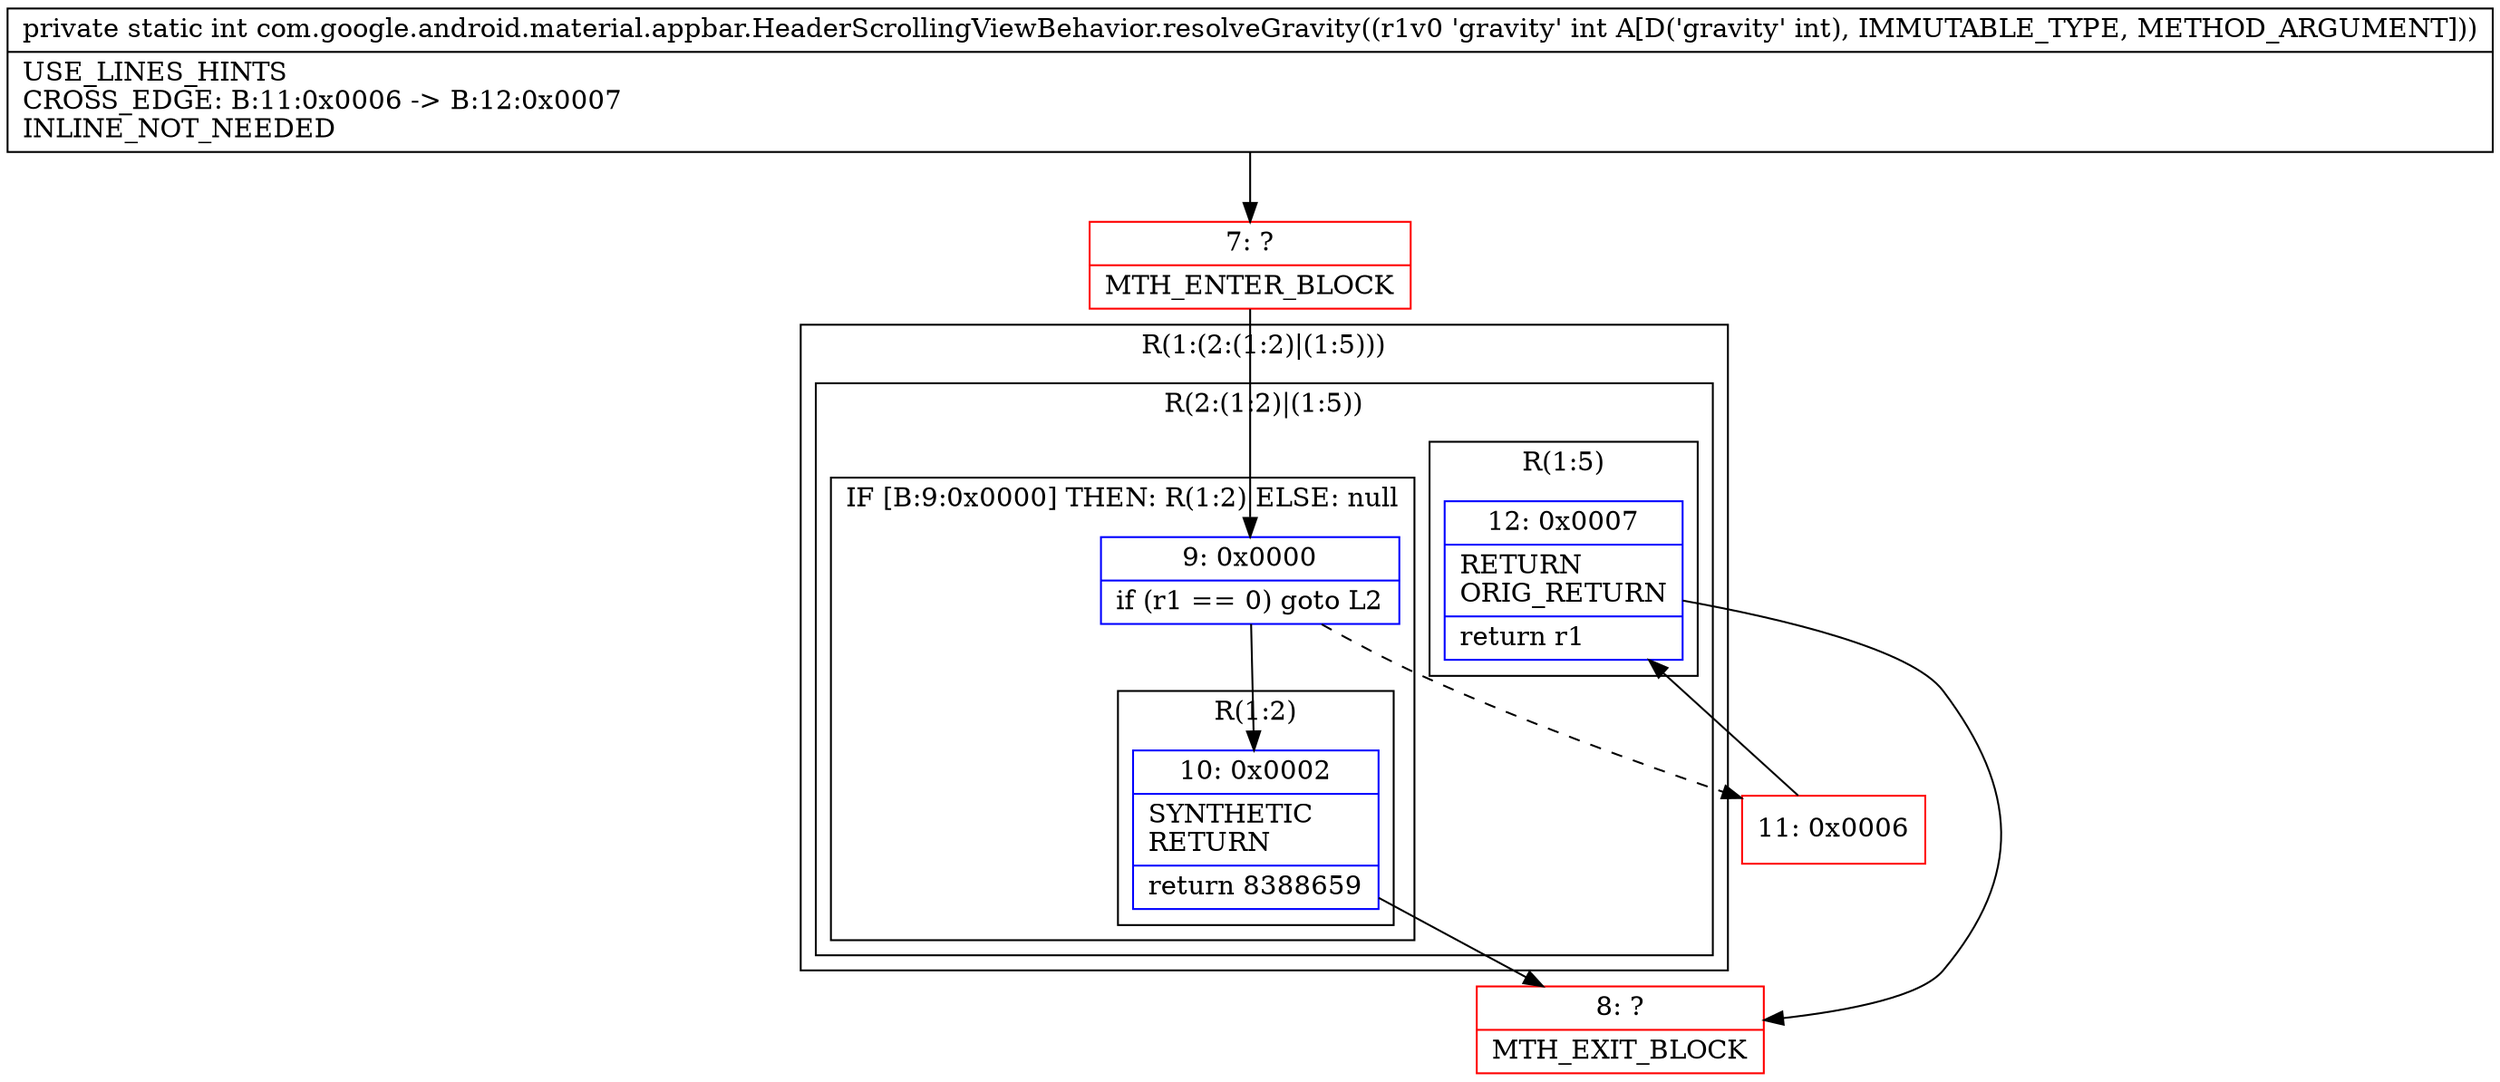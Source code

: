 digraph "CFG forcom.google.android.material.appbar.HeaderScrollingViewBehavior.resolveGravity(I)I" {
subgraph cluster_Region_903454439 {
label = "R(1:(2:(1:2)|(1:5)))";
node [shape=record,color=blue];
subgraph cluster_Region_919038259 {
label = "R(2:(1:2)|(1:5))";
node [shape=record,color=blue];
subgraph cluster_IfRegion_1284879052 {
label = "IF [B:9:0x0000] THEN: R(1:2) ELSE: null";
node [shape=record,color=blue];
Node_9 [shape=record,label="{9\:\ 0x0000|if (r1 == 0) goto L2\l}"];
subgraph cluster_Region_86538547 {
label = "R(1:2)";
node [shape=record,color=blue];
Node_10 [shape=record,label="{10\:\ 0x0002|SYNTHETIC\lRETURN\l|return 8388659\l}"];
}
}
subgraph cluster_Region_2088755671 {
label = "R(1:5)";
node [shape=record,color=blue];
Node_12 [shape=record,label="{12\:\ 0x0007|RETURN\lORIG_RETURN\l|return r1\l}"];
}
}
}
Node_7 [shape=record,color=red,label="{7\:\ ?|MTH_ENTER_BLOCK\l}"];
Node_8 [shape=record,color=red,label="{8\:\ ?|MTH_EXIT_BLOCK\l}"];
Node_11 [shape=record,color=red,label="{11\:\ 0x0006}"];
MethodNode[shape=record,label="{private static int com.google.android.material.appbar.HeaderScrollingViewBehavior.resolveGravity((r1v0 'gravity' int A[D('gravity' int), IMMUTABLE_TYPE, METHOD_ARGUMENT]))  | USE_LINES_HINTS\lCROSS_EDGE: B:11:0x0006 \-\> B:12:0x0007\lINLINE_NOT_NEEDED\l}"];
MethodNode -> Node_7;Node_9 -> Node_10;
Node_9 -> Node_11[style=dashed];
Node_10 -> Node_8;
Node_12 -> Node_8;
Node_7 -> Node_9;
Node_11 -> Node_12;
}

